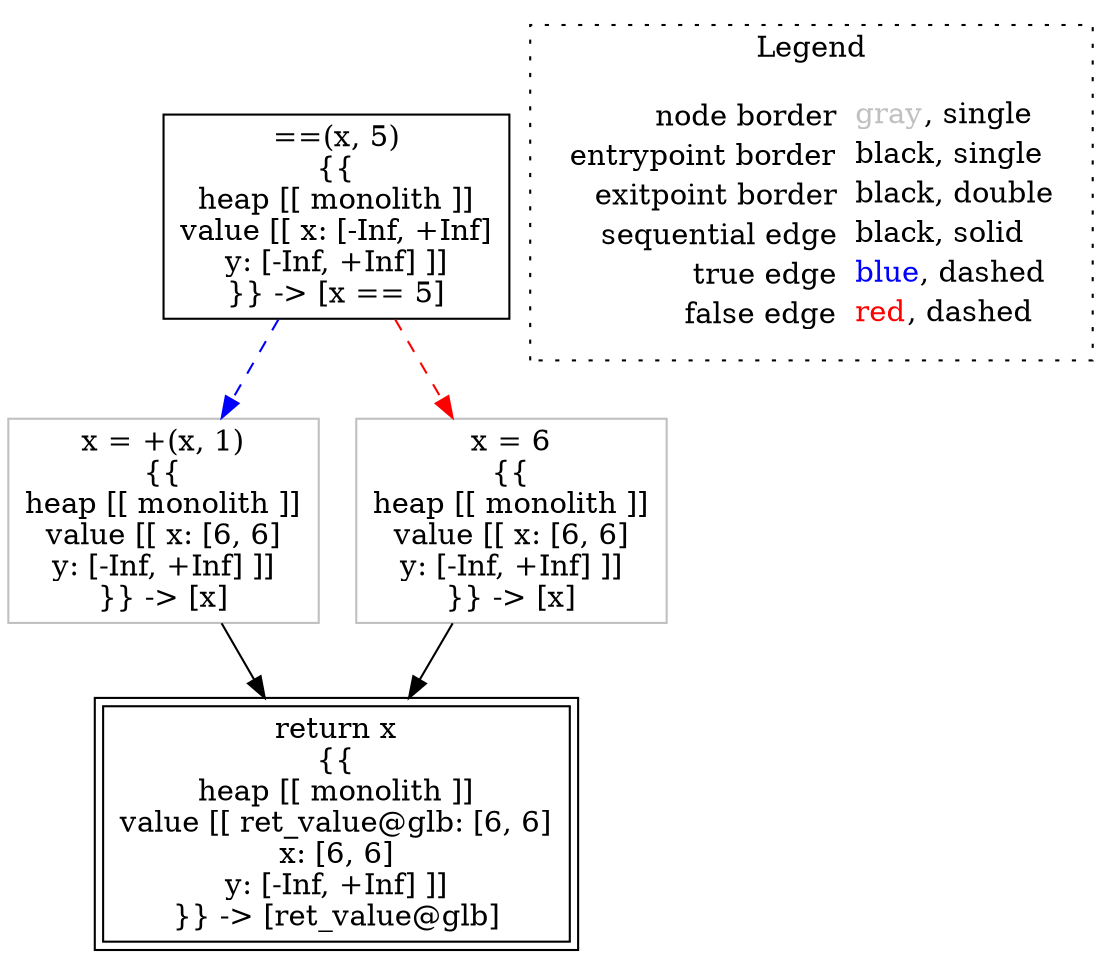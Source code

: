 digraph {
	"node0" [shape="rect",color="black",label=<==(x, 5)<BR/>{{<BR/>heap [[ monolith ]]<BR/>value [[ x: [-Inf, +Inf]<BR/>y: [-Inf, +Inf] ]]<BR/>}} -&gt; [x == 5]>];
	"node1" [shape="rect",color="black",peripheries="2",label=<return x<BR/>{{<BR/>heap [[ monolith ]]<BR/>value [[ ret_value@glb: [6, 6]<BR/>x: [6, 6]<BR/>y: [-Inf, +Inf] ]]<BR/>}} -&gt; [ret_value@glb]>];
	"node2" [shape="rect",color="gray",label=<x = +(x, 1)<BR/>{{<BR/>heap [[ monolith ]]<BR/>value [[ x: [6, 6]<BR/>y: [-Inf, +Inf] ]]<BR/>}} -&gt; [x]>];
	"node3" [shape="rect",color="gray",label=<x = 6<BR/>{{<BR/>heap [[ monolith ]]<BR/>value [[ x: [6, 6]<BR/>y: [-Inf, +Inf] ]]<BR/>}} -&gt; [x]>];
	"node2" -> "node1" [color="black"];
	"node3" -> "node1" [color="black"];
	"node0" -> "node2" [color="blue",style="dashed"];
	"node0" -> "node3" [color="red",style="dashed"];
subgraph cluster_legend {
	label="Legend";
	style=dotted;
	node [shape=plaintext];
	"legend" [label=<<table border="0" cellpadding="2" cellspacing="0" cellborder="0"><tr><td align="right">node border&nbsp;</td><td align="left"><font color="gray">gray</font>, single</td></tr><tr><td align="right">entrypoint border&nbsp;</td><td align="left"><font color="black">black</font>, single</td></tr><tr><td align="right">exitpoint border&nbsp;</td><td align="left"><font color="black">black</font>, double</td></tr><tr><td align="right">sequential edge&nbsp;</td><td align="left"><font color="black">black</font>, solid</td></tr><tr><td align="right">true edge&nbsp;</td><td align="left"><font color="blue">blue</font>, dashed</td></tr><tr><td align="right">false edge&nbsp;</td><td align="left"><font color="red">red</font>, dashed</td></tr></table>>];
}

}
